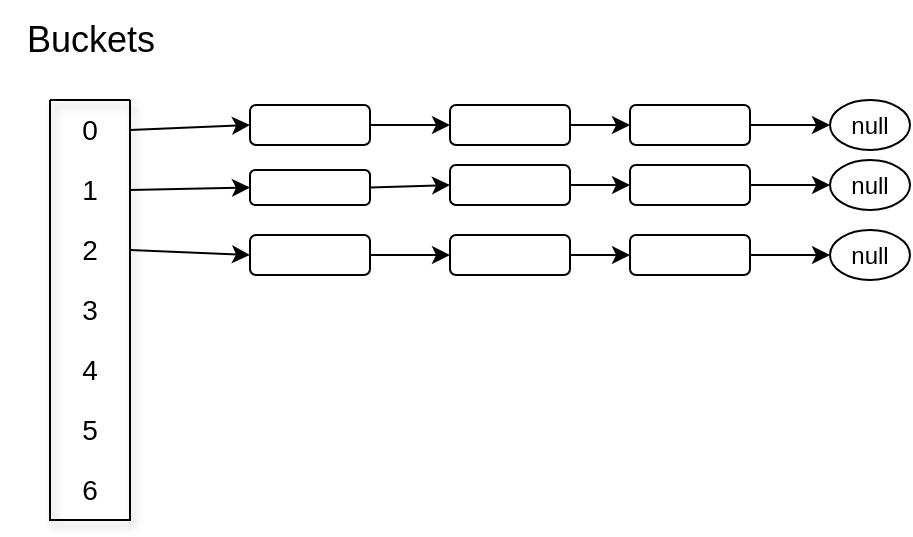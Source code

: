 <mxfile>
    <diagram id="IpLShiutrRVS8ZWprxQ8" name="Page-1">
        <mxGraphModel dx="719" dy="420" grid="1" gridSize="10" guides="1" tooltips="1" connect="1" arrows="1" fold="1" page="1" pageScale="1" pageWidth="850" pageHeight="1100" math="0" shadow="0">
            <root>
                <mxCell id="0"/>
                <mxCell id="1" parent="0"/>
                <mxCell id="11" value="" style="swimlane;fontStyle=0;childLayout=stackLayout;horizontal=1;startSize=0;horizontalStack=0;resizeParent=1;resizeParentMax=0;resizeLast=0;collapsible=1;marginBottom=0;whiteSpace=wrap;html=1;shadow=1;" vertex="1" parent="1">
                    <mxGeometry x="120" y="160" width="40" height="210" as="geometry">
                        <mxRectangle x="120" y="130" width="50" height="40" as="alternateBounds"/>
                    </mxGeometry>
                </mxCell>
                <mxCell id="12" value="&lt;font style=&quot;font-size: 14px;&quot;&gt;0&lt;/font&gt;" style="text;strokeColor=none;fillColor=none;align=center;verticalAlign=middle;spacingLeft=4;spacingRight=4;overflow=hidden;points=[[0,0.5],[1,0.5]];portConstraint=eastwest;rotatable=0;whiteSpace=wrap;html=1;shadow=1;" vertex="1" parent="11">
                    <mxGeometry width="40" height="30" as="geometry"/>
                </mxCell>
                <mxCell id="13" value="&lt;font style=&quot;font-size: 14px;&quot;&gt;1&lt;/font&gt;" style="text;strokeColor=none;fillColor=none;align=center;verticalAlign=middle;spacingLeft=4;spacingRight=4;overflow=hidden;points=[[0,0.5],[1,0.5]];portConstraint=eastwest;rotatable=0;whiteSpace=wrap;html=1;shadow=1;" vertex="1" parent="11">
                    <mxGeometry y="30" width="40" height="30" as="geometry"/>
                </mxCell>
                <mxCell id="14" value="&lt;font style=&quot;font-size: 14px;&quot;&gt;2&lt;/font&gt;" style="text;strokeColor=none;fillColor=none;align=center;verticalAlign=middle;spacingLeft=4;spacingRight=4;overflow=hidden;points=[[0,0.5],[1,0.5]];portConstraint=eastwest;rotatable=0;whiteSpace=wrap;html=1;shadow=1;" vertex="1" parent="11">
                    <mxGeometry y="60" width="40" height="30" as="geometry"/>
                </mxCell>
                <mxCell id="67" value="&lt;font style=&quot;font-size: 14px;&quot;&gt;3&lt;/font&gt;" style="text;strokeColor=none;fillColor=none;align=center;verticalAlign=middle;spacingLeft=4;spacingRight=4;overflow=hidden;points=[[0,0.5],[1,0.5]];portConstraint=eastwest;rotatable=0;whiteSpace=wrap;html=1;shadow=1;" vertex="1" parent="11">
                    <mxGeometry y="90" width="40" height="30" as="geometry"/>
                </mxCell>
                <mxCell id="68" value="&lt;font style=&quot;font-size: 14px;&quot;&gt;4&lt;/font&gt;" style="text;strokeColor=none;fillColor=none;align=center;verticalAlign=middle;spacingLeft=4;spacingRight=4;overflow=hidden;points=[[0,0.5],[1,0.5]];portConstraint=eastwest;rotatable=0;whiteSpace=wrap;html=1;shadow=1;" vertex="1" parent="11">
                    <mxGeometry y="120" width="40" height="30" as="geometry"/>
                </mxCell>
                <mxCell id="69" value="&lt;font style=&quot;font-size: 14px;&quot;&gt;5&lt;/font&gt;" style="text;strokeColor=none;fillColor=none;align=center;verticalAlign=middle;spacingLeft=4;spacingRight=4;overflow=hidden;points=[[0,0.5],[1,0.5]];portConstraint=eastwest;rotatable=0;whiteSpace=wrap;html=1;shadow=1;" vertex="1" parent="11">
                    <mxGeometry y="150" width="40" height="30" as="geometry"/>
                </mxCell>
                <mxCell id="70" value="&lt;font style=&quot;font-size: 14px;&quot;&gt;6&lt;/font&gt;" style="text;strokeColor=none;fillColor=none;align=center;verticalAlign=middle;spacingLeft=4;spacingRight=4;overflow=hidden;points=[[0,0.5],[1,0.5]];portConstraint=eastwest;rotatable=0;whiteSpace=wrap;html=1;shadow=1;" vertex="1" parent="11">
                    <mxGeometry y="180" width="40" height="30" as="geometry"/>
                </mxCell>
                <mxCell id="77" style="edgeStyle=none;html=1;exitX=1;exitY=0.5;exitDx=0;exitDy=0;entryX=0;entryY=0.5;entryDx=0;entryDy=0;" edge="1" parent="1" source="74" target="75">
                    <mxGeometry relative="1" as="geometry"/>
                </mxCell>
                <mxCell id="74" value="" style="rounded=1;whiteSpace=wrap;html=1;" vertex="1" parent="1">
                    <mxGeometry x="220" y="162.5" width="60" height="20" as="geometry"/>
                </mxCell>
                <mxCell id="78" style="edgeStyle=none;html=1;exitX=1;exitY=0.5;exitDx=0;exitDy=0;entryX=0;entryY=0.5;entryDx=0;entryDy=0;" edge="1" parent="1" source="75" target="76">
                    <mxGeometry relative="1" as="geometry"/>
                </mxCell>
                <mxCell id="75" value="" style="rounded=1;whiteSpace=wrap;html=1;" vertex="1" parent="1">
                    <mxGeometry x="320" y="162.5" width="60" height="20" as="geometry"/>
                </mxCell>
                <mxCell id="134" style="edgeStyle=none;html=1;exitX=1;exitY=0.5;exitDx=0;exitDy=0;entryX=0;entryY=0.5;entryDx=0;entryDy=0;" edge="1" parent="1" source="76" target="82">
                    <mxGeometry relative="1" as="geometry"/>
                </mxCell>
                <mxCell id="76" value="" style="rounded=1;whiteSpace=wrap;html=1;" vertex="1" parent="1">
                    <mxGeometry x="410" y="162.5" width="60" height="20" as="geometry"/>
                </mxCell>
                <mxCell id="81" style="edgeStyle=none;html=1;exitX=1;exitY=0.5;exitDx=0;exitDy=0;entryX=0;entryY=0.5;entryDx=0;entryDy=0;" edge="1" parent="1" source="12" target="74">
                    <mxGeometry relative="1" as="geometry"/>
                </mxCell>
                <mxCell id="82" value="null" style="ellipse;whiteSpace=wrap;html=1;" vertex="1" parent="1">
                    <mxGeometry x="510" y="160" width="40" height="25" as="geometry"/>
                </mxCell>
                <mxCell id="114" style="edgeStyle=none;html=1;exitX=1;exitY=0.5;exitDx=0;exitDy=0;entryX=0;entryY=0.5;entryDx=0;entryDy=0;" edge="1" parent="1" source="115" target="117">
                    <mxGeometry relative="1" as="geometry"/>
                </mxCell>
                <mxCell id="115" value="" style="rounded=1;whiteSpace=wrap;html=1;" vertex="1" parent="1">
                    <mxGeometry x="220" y="195" width="60" height="17.5" as="geometry"/>
                </mxCell>
                <mxCell id="116" style="edgeStyle=none;html=1;exitX=1;exitY=0.5;exitDx=0;exitDy=0;entryX=0;entryY=0.5;entryDx=0;entryDy=0;" edge="1" parent="1" source="117" target="119">
                    <mxGeometry relative="1" as="geometry"/>
                </mxCell>
                <mxCell id="117" value="" style="rounded=1;whiteSpace=wrap;html=1;" vertex="1" parent="1">
                    <mxGeometry x="320" y="192.5" width="60" height="20" as="geometry"/>
                </mxCell>
                <mxCell id="133" style="edgeStyle=none;html=1;exitX=1;exitY=0.5;exitDx=0;exitDy=0;entryX=0;entryY=0.5;entryDx=0;entryDy=0;" edge="1" parent="1" source="119" target="120">
                    <mxGeometry relative="1" as="geometry"/>
                </mxCell>
                <mxCell id="119" value="" style="rounded=1;whiteSpace=wrap;html=1;" vertex="1" parent="1">
                    <mxGeometry x="410" y="192.5" width="60" height="20" as="geometry"/>
                </mxCell>
                <mxCell id="120" value="null" style="ellipse;whiteSpace=wrap;html=1;" vertex="1" parent="1">
                    <mxGeometry x="510" y="190" width="40" height="25" as="geometry"/>
                </mxCell>
                <mxCell id="121" style="edgeStyle=none;html=1;exitX=1;exitY=0.5;exitDx=0;exitDy=0;entryX=0;entryY=0.5;entryDx=0;entryDy=0;" edge="1" parent="1" source="122" target="124">
                    <mxGeometry relative="1" as="geometry"/>
                </mxCell>
                <mxCell id="122" value="" style="rounded=1;whiteSpace=wrap;html=1;" vertex="1" parent="1">
                    <mxGeometry x="220" y="227.5" width="60" height="20" as="geometry"/>
                </mxCell>
                <mxCell id="123" style="edgeStyle=none;html=1;exitX=1;exitY=0.5;exitDx=0;exitDy=0;entryX=0;entryY=0.5;entryDx=0;entryDy=0;" edge="1" parent="1" source="124" target="126">
                    <mxGeometry relative="1" as="geometry"/>
                </mxCell>
                <mxCell id="124" value="" style="rounded=1;whiteSpace=wrap;html=1;" vertex="1" parent="1">
                    <mxGeometry x="320" y="227.5" width="60" height="20" as="geometry"/>
                </mxCell>
                <mxCell id="132" style="edgeStyle=none;html=1;exitX=1;exitY=0.5;exitDx=0;exitDy=0;entryX=0;entryY=0.5;entryDx=0;entryDy=0;" edge="1" parent="1" source="126" target="127">
                    <mxGeometry relative="1" as="geometry"/>
                </mxCell>
                <mxCell id="126" value="" style="rounded=1;whiteSpace=wrap;html=1;" vertex="1" parent="1">
                    <mxGeometry x="410" y="227.5" width="60" height="20" as="geometry"/>
                </mxCell>
                <mxCell id="127" value="null" style="ellipse;whiteSpace=wrap;html=1;" vertex="1" parent="1">
                    <mxGeometry x="510" y="225" width="40" height="25" as="geometry"/>
                </mxCell>
                <mxCell id="129" style="edgeStyle=none;html=1;exitX=1;exitY=0.5;exitDx=0;exitDy=0;entryX=0;entryY=0.5;entryDx=0;entryDy=0;" edge="1" parent="1" source="13" target="115">
                    <mxGeometry relative="1" as="geometry"/>
                </mxCell>
                <mxCell id="130" style="edgeStyle=none;html=1;exitX=1;exitY=0.5;exitDx=0;exitDy=0;entryX=0;entryY=0.5;entryDx=0;entryDy=0;" edge="1" parent="1" source="14" target="122">
                    <mxGeometry relative="1" as="geometry"/>
                </mxCell>
                <mxCell id="135" value="&lt;font style=&quot;font-size: 18px;&quot;&gt;Buckets&lt;/font&gt;" style="text;html=1;align=center;verticalAlign=middle;resizable=0;points=[];autosize=1;strokeColor=none;fillColor=none;" vertex="1" parent="1">
                    <mxGeometry x="95" y="110" width="90" height="40" as="geometry"/>
                </mxCell>
            </root>
        </mxGraphModel>
    </diagram>
</mxfile>